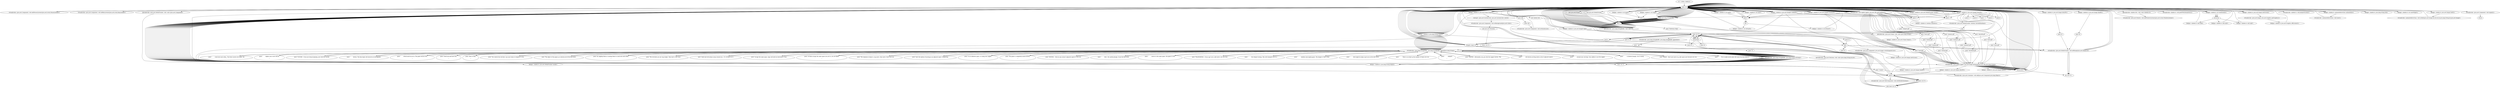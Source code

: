 digraph "" {
    "r0 := @this: daleks14"
    "load.r r0"
    "r0 := @this: daleks14"->"load.r r0";
    "load.r r0"->"load.r r0";
    "virtualinvoke <java.awt.Component: void addMouseListener(java.awt.event.MouseListener)>"
    "load.r r0"->"virtualinvoke <java.awt.Component: void addMouseListener(java.awt.event.MouseListener)>";
    "virtualinvoke <java.awt.Component: void addMouseListener(java.awt.event.MouseListener)>"->"load.r r0";
    "load.r r0"->"load.r r0";
    "virtualinvoke <java.awt.Component: void addKeyListener(java.awt.event.KeyListener)>"
    "load.r r0"->"virtualinvoke <java.awt.Component: void addKeyListener(java.awt.event.KeyListener)>";
    "virtualinvoke <java.awt.Component: void addKeyListener(java.awt.event.KeyListener)>"->"load.r r0";
    "new java.lang.StringBuffer"
    "load.r r0"->"new java.lang.StringBuffer";
    "dup1.r"
    "new java.lang.StringBuffer"->"dup1.r";
    "specialinvoke <java.lang.StringBuffer: void <init>()>"
    "dup1.r"->"specialinvoke <java.lang.StringBuffer: void <init>()>";
    "specialinvoke <java.lang.StringBuffer: void <init>()>"->"load.r r0";
    "fieldget <daleks14: java.lang.String helptxt>"
    "load.r r0"->"fieldget <daleks14: java.lang.String helptxt>";
    "virtualinvoke <java.lang.StringBuffer: java.lang.StringBuffer append(java.lang.String)>"
    "fieldget <daleks14: java.lang.String helptxt>"->"virtualinvoke <java.lang.StringBuffer: java.lang.StringBuffer append(java.lang.String)>";
    "push \"How to Play\n\n\""
    "virtualinvoke <java.lang.StringBuffer: java.lang.StringBuffer append(java.lang.String)>"->"push \"How to Play\n\n\"";
    "push \"How to Play\n\n\""->"virtualinvoke <java.lang.StringBuffer: java.lang.StringBuffer append(java.lang.String)>";
    "virtualinvoke <java.lang.StringBuffer: java.lang.String toString()>"
    "virtualinvoke <java.lang.StringBuffer: java.lang.StringBuffer append(java.lang.String)>"->"virtualinvoke <java.lang.StringBuffer: java.lang.String toString()>";
    "fieldput <daleks14: java.lang.String helptxt>"
    "virtualinvoke <java.lang.StringBuffer: java.lang.String toString()>"->"fieldput <daleks14: java.lang.String helptxt>";
    "fieldput <daleks14: java.lang.String helptxt>"->"load.r r0";
    "load.r r0"->"new java.lang.StringBuffer";
    "new java.lang.StringBuffer"->"dup1.r";
    "dup1.r"->"specialinvoke <java.lang.StringBuffer: void <init>()>";
    "specialinvoke <java.lang.StringBuffer: void <init>()>"->"load.r r0";
    "load.r r0"->"fieldget <daleks14: java.lang.String helptxt>";
    "fieldget <daleks14: java.lang.String helptxt>"->"virtualinvoke <java.lang.StringBuffer: java.lang.StringBuffer append(java.lang.String)>";
    "push \"You control the red bird. Use your brain & weapons to win.\n\""
    "virtualinvoke <java.lang.StringBuffer: java.lang.StringBuffer append(java.lang.String)>"->"push \"You control the red bird. Use your brain & weapons to win.\n\"";
    "push \"You control the red bird. Use your brain & weapons to win.\n\""->"virtualinvoke <java.lang.StringBuffer: java.lang.StringBuffer append(java.lang.String)>";
    "virtualinvoke <java.lang.StringBuffer: java.lang.StringBuffer append(java.lang.String)>"->"virtualinvoke <java.lang.StringBuffer: java.lang.String toString()>";
    "virtualinvoke <java.lang.StringBuffer: java.lang.String toString()>"->"fieldput <daleks14: java.lang.String helptxt>";
    "fieldput <daleks14: java.lang.String helptxt>"->"load.r r0";
    "load.r r0"->"new java.lang.StringBuffer";
    "new java.lang.StringBuffer"->"dup1.r";
    "dup1.r"->"specialinvoke <java.lang.StringBuffer: void <init>()>";
    "specialinvoke <java.lang.StringBuffer: void <init>()>"->"load.r r0";
    "load.r r0"->"fieldget <daleks14: java.lang.String helptxt>";
    "fieldget <daleks14: java.lang.String helptxt>"->"virtualinvoke <java.lang.StringBuffer: java.lang.StringBuffer append(java.lang.String)>";
    "push \"The object of the game is to destroy all of the blue birds\n\""
    "virtualinvoke <java.lang.StringBuffer: java.lang.StringBuffer append(java.lang.String)>"->"push \"The object of the game is to destroy all of the blue birds\n\"";
    "push \"The object of the game is to destroy all of the blue birds\n\""->"virtualinvoke <java.lang.StringBuffer: java.lang.StringBuffer append(java.lang.String)>";
    "virtualinvoke <java.lang.StringBuffer: java.lang.StringBuffer append(java.lang.String)>"->"virtualinvoke <java.lang.StringBuffer: java.lang.String toString()>";
    "virtualinvoke <java.lang.StringBuffer: java.lang.String toString()>"->"fieldput <daleks14: java.lang.String helptxt>";
    "fieldput <daleks14: java.lang.String helptxt>"->"load.r r0";
    "load.r r0"->"new java.lang.StringBuffer";
    "new java.lang.StringBuffer"->"dup1.r";
    "dup1.r"->"specialinvoke <java.lang.StringBuffer: void <init>()>";
    "specialinvoke <java.lang.StringBuffer: void <init>()>"->"load.r r0";
    "load.r r0"->"fieldget <daleks14: java.lang.String helptxt>";
    "fieldget <daleks14: java.lang.String helptxt>"->"virtualinvoke <java.lang.StringBuffer: java.lang.StringBuffer append(java.lang.String)>";
    "push \"by zapping them or causing them to crash into each other.\n\n\""
    "virtualinvoke <java.lang.StringBuffer: java.lang.StringBuffer append(java.lang.String)>"->"push \"by zapping them or causing them to crash into each other.\n\n\"";
    "push \"by zapping them or causing them to crash into each other.\n\n\""->"virtualinvoke <java.lang.StringBuffer: java.lang.StringBuffer append(java.lang.String)>";
    "virtualinvoke <java.lang.StringBuffer: java.lang.StringBuffer append(java.lang.String)>"->"virtualinvoke <java.lang.StringBuffer: java.lang.String toString()>";
    "virtualinvoke <java.lang.StringBuffer: java.lang.String toString()>"->"fieldput <daleks14: java.lang.String helptxt>";
    "fieldput <daleks14: java.lang.String helptxt>"->"load.r r0";
    "load.r r0"->"new java.lang.StringBuffer";
    "new java.lang.StringBuffer"->"dup1.r";
    "dup1.r"->"specialinvoke <java.lang.StringBuffer: void <init>()>";
    "specialinvoke <java.lang.StringBuffer: void <init>()>"->"load.r r0";
    "load.r r0"->"fieldget <daleks14: java.lang.String helptxt>";
    "fieldget <daleks14: java.lang.String helptxt>"->"virtualinvoke <java.lang.StringBuffer: java.lang.StringBuffer append(java.lang.String)>";
    "push \"The red birds are not very bright. They have a one track\n\""
    "virtualinvoke <java.lang.StringBuffer: java.lang.StringBuffer append(java.lang.String)>"->"push \"The red birds are not very bright. They have a one track\n\"";
    "push \"The red birds are not very bright. They have a one track\n\""->"virtualinvoke <java.lang.StringBuffer: java.lang.StringBuffer append(java.lang.String)>";
    "virtualinvoke <java.lang.StringBuffer: java.lang.StringBuffer append(java.lang.String)>"->"virtualinvoke <java.lang.StringBuffer: java.lang.String toString()>";
    "virtualinvoke <java.lang.StringBuffer: java.lang.String toString()>"->"fieldput <daleks14: java.lang.String helptxt>";
    "fieldput <daleks14: java.lang.String helptxt>"->"load.r r0";
    "load.r r0"->"new java.lang.StringBuffer";
    "new java.lang.StringBuffer"->"dup1.r";
    "dup1.r"->"specialinvoke <java.lang.StringBuffer: void <init>()>";
    "specialinvoke <java.lang.StringBuffer: void <init>()>"->"load.r r0";
    "load.r r0"->"fieldget <daleks14: java.lang.String helptxt>";
    "fieldget <daleks14: java.lang.String helptxt>"->"virtualinvoke <java.lang.StringBuffer: java.lang.StringBuffer append(java.lang.String)>";
    "push \"mind and will always move toward you.  If 2 of them try to\n\""
    "virtualinvoke <java.lang.StringBuffer: java.lang.StringBuffer append(java.lang.String)>"->"push \"mind and will always move toward you.  If 2 of them try to\n\"";
    "push \"mind and will always move toward you.  If 2 of them try to\n\""->"virtualinvoke <java.lang.StringBuffer: java.lang.StringBuffer append(java.lang.String)>";
    "virtualinvoke <java.lang.StringBuffer: java.lang.StringBuffer append(java.lang.String)>"->"virtualinvoke <java.lang.StringBuffer: java.lang.String toString()>";
    "virtualinvoke <java.lang.StringBuffer: java.lang.String toString()>"->"fieldput <daleks14: java.lang.String helptxt>";
    "fieldput <daleks14: java.lang.String helptxt>"->"load.r r0";
    "load.r r0"->"new java.lang.StringBuffer";
    "new java.lang.StringBuffer"->"dup1.r";
    "dup1.r"->"specialinvoke <java.lang.StringBuffer: void <init>()>";
    "specialinvoke <java.lang.StringBuffer: void <init>()>"->"load.r r0";
    "load.r r0"->"fieldget <daleks14: java.lang.String helptxt>";
    "fieldget <daleks14: java.lang.String helptxt>"->"virtualinvoke <java.lang.StringBuffer: java.lang.StringBuffer append(java.lang.String)>";
    "push \"occupy the same space, they will both be destroyed. If one\n\""
    "virtualinvoke <java.lang.StringBuffer: java.lang.StringBuffer append(java.lang.String)>"->"push \"occupy the same space, they will both be destroyed. If one\n\"";
    "push \"occupy the same space, they will both be destroyed. If one\n\""->"virtualinvoke <java.lang.StringBuffer: java.lang.StringBuffer append(java.lang.String)>";
    "virtualinvoke <java.lang.StringBuffer: java.lang.StringBuffer append(java.lang.String)>"->"virtualinvoke <java.lang.StringBuffer: java.lang.String toString()>";
    "virtualinvoke <java.lang.StringBuffer: java.lang.String toString()>"->"fieldput <daleks14: java.lang.String helptxt>";
    "fieldput <daleks14: java.lang.String helptxt>"->"load.r r0";
    "load.r r0"->"new java.lang.StringBuffer";
    "new java.lang.StringBuffer"->"dup1.r";
    "dup1.r"->"specialinvoke <java.lang.StringBuffer: void <init>()>";
    "specialinvoke <java.lang.StringBuffer: void <init>()>"->"load.r r0";
    "load.r r0"->"fieldget <daleks14: java.lang.String helptxt>";
    "fieldget <daleks14: java.lang.String helptxt>"->"virtualinvoke <java.lang.StringBuffer: java.lang.StringBuffer append(java.lang.String)>";
    "push \"of them occupy the same space you are in, you are killed.\n\n\""
    "virtualinvoke <java.lang.StringBuffer: java.lang.StringBuffer append(java.lang.String)>"->"push \"of them occupy the same space you are in, you are killed.\n\n\"";
    "push \"of them occupy the same space you are in, you are killed.\n\n\""->"virtualinvoke <java.lang.StringBuffer: java.lang.StringBuffer append(java.lang.String)>";
    "virtualinvoke <java.lang.StringBuffer: java.lang.StringBuffer append(java.lang.String)>"->"virtualinvoke <java.lang.StringBuffer: java.lang.String toString()>";
    "virtualinvoke <java.lang.StringBuffer: java.lang.String toString()>"->"fieldput <daleks14: java.lang.String helptxt>";
    "fieldput <daleks14: java.lang.String helptxt>"->"load.r r0";
    "load.r r0"->"new java.lang.StringBuffer";
    "new java.lang.StringBuffer"->"dup1.r";
    "dup1.r"->"specialinvoke <java.lang.StringBuffer: void <init>()>";
    "specialinvoke <java.lang.StringBuffer: void <init>()>"->"load.r r0";
    "load.r r0"->"fieldget <daleks14: java.lang.String helptxt>";
    "fieldget <daleks14: java.lang.String helptxt>"->"virtualinvoke <java.lang.StringBuffer: java.lang.StringBuffer append(java.lang.String)>";
    "push \"The sequence of play is, you move, they move. Each turn you\n\""
    "virtualinvoke <java.lang.StringBuffer: java.lang.StringBuffer append(java.lang.String)>"->"push \"The sequence of play is, you move, they move. Each turn you\n\"";
    "push \"The sequence of play is, you move, they move. Each turn you\n\""->"virtualinvoke <java.lang.StringBuffer: java.lang.StringBuffer append(java.lang.String)>";
    "virtualinvoke <java.lang.StringBuffer: java.lang.StringBuffer append(java.lang.String)>"->"virtualinvoke <java.lang.StringBuffer: java.lang.String toString()>";
    "virtualinvoke <java.lang.StringBuffer: java.lang.String toString()>"->"fieldput <daleks14: java.lang.String helptxt>";
    "fieldput <daleks14: java.lang.String helptxt>"->"load.r r0";
    "load.r r0"->"new java.lang.StringBuffer";
    "new java.lang.StringBuffer"->"dup1.r";
    "dup1.r"->"specialinvoke <java.lang.StringBuffer: void <init>()>";
    "specialinvoke <java.lang.StringBuffer: void <init>()>"->"load.r r0";
    "load.r r0"->"fieldget <daleks14: java.lang.String helptxt>";
    "fieldget <daleks14: java.lang.String helptxt>"->"virtualinvoke <java.lang.StringBuffer: java.lang.StringBuffer append(java.lang.String)>";
    "push \"have the option of moving to an adjacent space, teleporting\n\""
    "virtualinvoke <java.lang.StringBuffer: java.lang.StringBuffer append(java.lang.String)>"->"push \"have the option of moving to an adjacent space, teleporting\n\"";
    "push \"have the option of moving to an adjacent space, teleporting\n\""->"virtualinvoke <java.lang.StringBuffer: java.lang.StringBuffer append(java.lang.String)>";
    "virtualinvoke <java.lang.StringBuffer: java.lang.StringBuffer append(java.lang.String)>"->"virtualinvoke <java.lang.StringBuffer: java.lang.String toString()>";
    "virtualinvoke <java.lang.StringBuffer: java.lang.String toString()>"->"fieldput <daleks14: java.lang.String helptxt>";
    "fieldput <daleks14: java.lang.String helptxt>"->"load.r r0";
    "load.r r0"->"new java.lang.StringBuffer";
    "new java.lang.StringBuffer"->"dup1.r";
    "dup1.r"->"specialinvoke <java.lang.StringBuffer: void <init>()>";
    "specialinvoke <java.lang.StringBuffer: void <init>()>"->"load.r r0";
    "load.r r0"->"fieldget <daleks14: java.lang.String helptxt>";
    "fieldget <daleks14: java.lang.String helptxt>"->"virtualinvoke <java.lang.StringBuffer: java.lang.StringBuffer append(java.lang.String)>";
    "push \"to an unknown space, or using your zapper.\n\n\""
    "virtualinvoke <java.lang.StringBuffer: java.lang.StringBuffer append(java.lang.String)>"->"push \"to an unknown space, or using your zapper.\n\n\"";
    "push \"to an unknown space, or using your zapper.\n\n\""->"virtualinvoke <java.lang.StringBuffer: java.lang.StringBuffer append(java.lang.String)>";
    "virtualinvoke <java.lang.StringBuffer: java.lang.StringBuffer append(java.lang.String)>"->"virtualinvoke <java.lang.StringBuffer: java.lang.String toString()>";
    "virtualinvoke <java.lang.StringBuffer: java.lang.String toString()>"->"fieldput <daleks14: java.lang.String helptxt>";
    "fieldput <daleks14: java.lang.String helptxt>"->"load.r r0";
    "load.r r0"->"new java.lang.StringBuffer";
    "new java.lang.StringBuffer"->"dup1.r";
    "dup1.r"->"specialinvoke <java.lang.StringBuffer: void <init>()>";
    "specialinvoke <java.lang.StringBuffer: void <init>()>"->"load.r r0";
    "load.r r0"->"fieldget <daleks14: java.lang.String helptxt>";
    "fieldget <daleks14: java.lang.String helptxt>"->"virtualinvoke <java.lang.StringBuffer: java.lang.StringBuffer append(java.lang.String)>";
    "push \"The game is completely mouse driven.\n\n\""
    "virtualinvoke <java.lang.StringBuffer: java.lang.StringBuffer append(java.lang.String)>"->"push \"The game is completely mouse driven.\n\n\"";
    "push \"The game is completely mouse driven.\n\n\""->"virtualinvoke <java.lang.StringBuffer: java.lang.StringBuffer append(java.lang.String)>";
    "virtualinvoke <java.lang.StringBuffer: java.lang.StringBuffer append(java.lang.String)>"->"virtualinvoke <java.lang.StringBuffer: java.lang.String toString()>";
    "virtualinvoke <java.lang.StringBuffer: java.lang.String toString()>"->"fieldput <daleks14: java.lang.String helptxt>";
    "fieldput <daleks14: java.lang.String helptxt>"->"load.r r0";
    "load.r r0"->"new java.lang.StringBuffer";
    "new java.lang.StringBuffer"->"dup1.r";
    "dup1.r"->"specialinvoke <java.lang.StringBuffer: void <init>()>";
    "specialinvoke <java.lang.StringBuffer: void <init>()>"->"load.r r0";
    "load.r r0"->"fieldget <daleks14: java.lang.String helptxt>";
    "fieldget <daleks14: java.lang.String helptxt>"->"virtualinvoke <java.lang.StringBuffer: java.lang.StringBuffer append(java.lang.String)>";
    "push \"MOVING - Click on any of the 8 adjacent spaces to the red\n\""
    "virtualinvoke <java.lang.StringBuffer: java.lang.StringBuffer append(java.lang.String)>"->"push \"MOVING - Click on any of the 8 adjacent spaces to the red\n\"";
    "push \"MOVING - Click on any of the 8 adjacent spaces to the red\n\""->"virtualinvoke <java.lang.StringBuffer: java.lang.StringBuffer append(java.lang.String)>";
    "virtualinvoke <java.lang.StringBuffer: java.lang.StringBuffer append(java.lang.String)>"->"virtualinvoke <java.lang.StringBuffer: java.lang.String toString()>";
    "virtualinvoke <java.lang.StringBuffer: java.lang.String toString()>"->"fieldput <daleks14: java.lang.String helptxt>";
    "fieldput <daleks14: java.lang.String helptxt>"->"load.r r0";
    "load.r r0"->"new java.lang.StringBuffer";
    "new java.lang.StringBuffer"->"dup1.r";
    "dup1.r"->"specialinvoke <java.lang.StringBuffer: void <init>()>";
    "specialinvoke <java.lang.StringBuffer: void <init>()>"->"load.r r0";
    "load.r r0"->"fieldget <daleks14: java.lang.String helptxt>";
    "fieldget <daleks14: java.lang.String helptxt>"->"virtualinvoke <java.lang.StringBuffer: java.lang.StringBuffer append(java.lang.String)>";
    "push \"         bird.  Be careful though, if one the blue birds\n\""
    "virtualinvoke <java.lang.StringBuffer: java.lang.StringBuffer append(java.lang.String)>"->"push \"         bird.  Be careful though, if one the blue birds\n\"";
    "push \"         bird.  Be careful though, if one the blue birds\n\""->"virtualinvoke <java.lang.StringBuffer: java.lang.StringBuffer append(java.lang.String)>";
    "virtualinvoke <java.lang.StringBuffer: java.lang.StringBuffer append(java.lang.String)>"->"virtualinvoke <java.lang.StringBuffer: java.lang.String toString()>";
    "virtualinvoke <java.lang.StringBuffer: java.lang.String toString()>"->"fieldput <daleks14: java.lang.String helptxt>";
    "fieldput <daleks14: java.lang.String helptxt>"->"load.r r0";
    "load.r r0"->"new java.lang.StringBuffer";
    "new java.lang.StringBuffer"->"dup1.r";
    "dup1.r"->"specialinvoke <java.lang.StringBuffer: void <init>()>";
    "specialinvoke <java.lang.StringBuffer: void <init>()>"->"load.r r0";
    "load.r r0"->"fieldget <daleks14: java.lang.String helptxt>";
    "fieldget <daleks14: java.lang.String helptxt>"->"virtualinvoke <java.lang.StringBuffer: java.lang.StringBuffer append(java.lang.String)>";
    "push \"         moves to the same space, the game is over.\n\n\""
    "virtualinvoke <java.lang.StringBuffer: java.lang.StringBuffer append(java.lang.String)>"->"push \"         moves to the same space, the game is over.\n\n\"";
    "push \"         moves to the same space, the game is over.\n\n\""->"virtualinvoke <java.lang.StringBuffer: java.lang.StringBuffer append(java.lang.String)>";
    "virtualinvoke <java.lang.StringBuffer: java.lang.StringBuffer append(java.lang.String)>"->"virtualinvoke <java.lang.StringBuffer: java.lang.String toString()>";
    "virtualinvoke <java.lang.StringBuffer: java.lang.String toString()>"->"fieldput <daleks14: java.lang.String helptxt>";
    "fieldput <daleks14: java.lang.String helptxt>"->"load.r r0";
    "load.r r0"->"new java.lang.StringBuffer";
    "new java.lang.StringBuffer"->"dup1.r";
    "dup1.r"->"specialinvoke <java.lang.StringBuffer: void <init>()>";
    "specialinvoke <java.lang.StringBuffer: void <init>()>"->"load.r r0";
    "load.r r0"->"fieldget <daleks14: java.lang.String helptxt>";
    "fieldget <daleks14: java.lang.String helptxt>"->"virtualinvoke <java.lang.StringBuffer: java.lang.StringBuffer append(java.lang.String)>";
    "push \"TELEPORTING - If you can\'t see a safe move, you can click\n\""
    "virtualinvoke <java.lang.StringBuffer: java.lang.StringBuffer append(java.lang.String)>"->"push \"TELEPORTING - If you can\'t see a safe move, you can click\n\"";
    "push \"TELEPORTING - If you can\'t see a safe move, you can click\n\""->"virtualinvoke <java.lang.StringBuffer: java.lang.StringBuffer append(java.lang.String)>";
    "virtualinvoke <java.lang.StringBuffer: java.lang.StringBuffer append(java.lang.String)>"->"virtualinvoke <java.lang.StringBuffer: java.lang.String toString()>";
    "virtualinvoke <java.lang.StringBuffer: java.lang.String toString()>"->"fieldput <daleks14: java.lang.String helptxt>";
    "fieldput <daleks14: java.lang.String helptxt>"->"load.r r0";
    "load.r r0"->"new java.lang.StringBuffer";
    "new java.lang.StringBuffer"->"dup1.r";
    "dup1.r"->"specialinvoke <java.lang.StringBuffer: void <init>()>";
    "specialinvoke <java.lang.StringBuffer: void <init>()>"->"load.r r0";
    "load.r r0"->"fieldget <daleks14: java.lang.String helptxt>";
    "fieldget <daleks14: java.lang.String helptxt>"->"virtualinvoke <java.lang.StringBuffer: java.lang.StringBuffer append(java.lang.String)>";
    "push \"         the teleport button. This will transport you to a\n\""
    "virtualinvoke <java.lang.StringBuffer: java.lang.StringBuffer append(java.lang.String)>"->"push \"         the teleport button. This will transport you to a\n\"";
    "push \"         the teleport button. This will transport you to a\n\""->"virtualinvoke <java.lang.StringBuffer: java.lang.StringBuffer append(java.lang.String)>";
    "virtualinvoke <java.lang.StringBuffer: java.lang.StringBuffer append(java.lang.String)>"->"virtualinvoke <java.lang.StringBuffer: java.lang.String toString()>";
    "virtualinvoke <java.lang.StringBuffer: java.lang.String toString()>"->"fieldput <daleks14: java.lang.String helptxt>";
    "fieldput <daleks14: java.lang.String helptxt>"->"load.r r0";
    "load.r r0"->"new java.lang.StringBuffer";
    "new java.lang.StringBuffer"->"dup1.r";
    "dup1.r"->"specialinvoke <java.lang.StringBuffer: void <init>()>";
    "specialinvoke <java.lang.StringBuffer: void <init>()>"->"load.r r0";
    "load.r r0"->"fieldget <daleks14: java.lang.String helptxt>";
    "fieldget <daleks14: java.lang.String helptxt>"->"virtualinvoke <java.lang.StringBuffer: java.lang.StringBuffer append(java.lang.String)>";
    "push \"         random unoccupied space. The danger is that a blue\n\""
    "virtualinvoke <java.lang.StringBuffer: java.lang.StringBuffer append(java.lang.String)>"->"push \"         random unoccupied space. The danger is that a blue\n\"";
    "push \"         random unoccupied space. The danger is that a blue\n\""->"virtualinvoke <java.lang.StringBuffer: java.lang.StringBuffer append(java.lang.String)>";
    "virtualinvoke <java.lang.StringBuffer: java.lang.StringBuffer append(java.lang.String)>"->"virtualinvoke <java.lang.StringBuffer: java.lang.String toString()>";
    "virtualinvoke <java.lang.StringBuffer: java.lang.String toString()>"->"fieldput <daleks14: java.lang.String helptxt>";
    "fieldput <daleks14: java.lang.String helptxt>"->"load.r r0";
    "load.r r0"->"new java.lang.StringBuffer";
    "new java.lang.StringBuffer"->"dup1.r";
    "dup1.r"->"specialinvoke <java.lang.StringBuffer: void <init>()>";
    "specialinvoke <java.lang.StringBuffer: void <init>()>"->"load.r r0";
    "load.r r0"->"fieldget <daleks14: java.lang.String helptxt>";
    "fieldget <daleks14: java.lang.String helptxt>"->"virtualinvoke <java.lang.StringBuffer: java.lang.StringBuffer append(java.lang.String)>";
    "push \"         bird might be able to get you on the next move.\n\""
    "virtualinvoke <java.lang.StringBuffer: java.lang.StringBuffer append(java.lang.String)>"->"push \"         bird might be able to get you on the next move.\n\"";
    "push \"         bird might be able to get you on the next move.\n\""->"virtualinvoke <java.lang.StringBuffer: java.lang.StringBuffer append(java.lang.String)>";
    "virtualinvoke <java.lang.StringBuffer: java.lang.StringBuffer append(java.lang.String)>"->"virtualinvoke <java.lang.StringBuffer: java.lang.String toString()>";
    "virtualinvoke <java.lang.StringBuffer: java.lang.String toString()>"->"fieldput <daleks14: java.lang.String helptxt>";
    "fieldput <daleks14: java.lang.String helptxt>"->"load.r r0";
    "load.r r0"->"new java.lang.StringBuffer";
    "new java.lang.StringBuffer"->"dup1.r";
    "dup1.r"->"specialinvoke <java.lang.StringBuffer: void <init>()>";
    "specialinvoke <java.lang.StringBuffer: void <init>()>"->"load.r r0";
    "load.r r0"->"fieldget <daleks14: java.lang.String helptxt>";
    "fieldget <daleks14: java.lang.String helptxt>"->"virtualinvoke <java.lang.StringBuffer: java.lang.StringBuffer append(java.lang.String)>";
    "push \"         There is no limit to the number of times you can\n\""
    "virtualinvoke <java.lang.StringBuffer: java.lang.StringBuffer append(java.lang.String)>"->"push \"         There is no limit to the number of times you can\n\"";
    "push \"         There is no limit to the number of times you can\n\""->"virtualinvoke <java.lang.StringBuffer: java.lang.StringBuffer append(java.lang.String)>";
    "virtualinvoke <java.lang.StringBuffer: java.lang.StringBuffer append(java.lang.String)>"->"virtualinvoke <java.lang.StringBuffer: java.lang.String toString()>";
    "virtualinvoke <java.lang.StringBuffer: java.lang.String toString()>"->"fieldput <daleks14: java.lang.String helptxt>";
    "fieldput <daleks14: java.lang.String helptxt>"->"load.r r0";
    "load.r r0"->"new java.lang.StringBuffer";
    "new java.lang.StringBuffer"->"dup1.r";
    "dup1.r"->"specialinvoke <java.lang.StringBuffer: void <init>()>";
    "specialinvoke <java.lang.StringBuffer: void <init>()>"->"load.r r0";
    "load.r r0"->"fieldget <daleks14: java.lang.String helptxt>";
    "fieldget <daleks14: java.lang.String helptxt>"->"virtualinvoke <java.lang.StringBuffer: java.lang.StringBuffer append(java.lang.String)>";
    "push \"         teleport.\n\n\""
    "virtualinvoke <java.lang.StringBuffer: java.lang.StringBuffer append(java.lang.String)>"->"push \"         teleport.\n\n\"";
    "push \"         teleport.\n\n\""->"virtualinvoke <java.lang.StringBuffer: java.lang.StringBuffer append(java.lang.String)>";
    "virtualinvoke <java.lang.StringBuffer: java.lang.StringBuffer append(java.lang.String)>"->"virtualinvoke <java.lang.StringBuffer: java.lang.String toString()>";
    "virtualinvoke <java.lang.StringBuffer: java.lang.String toString()>"->"fieldput <daleks14: java.lang.String helptxt>";
    "fieldput <daleks14: java.lang.String helptxt>"->"load.r r0";
    "load.r r0"->"new java.lang.StringBuffer";
    "new java.lang.StringBuffer"->"dup1.r";
    "dup1.r"->"specialinvoke <java.lang.StringBuffer: void <init>()>";
    "specialinvoke <java.lang.StringBuffer: void <init>()>"->"load.r r0";
    "load.r r0"->"fieldget <daleks14: java.lang.String helptxt>";
    "fieldget <daleks14: java.lang.String helptxt>"->"virtualinvoke <java.lang.StringBuffer: java.lang.StringBuffer append(java.lang.String)>";
    "push \"ZAPPER - Alternately, you can click the zapper button. This\n\""
    "virtualinvoke <java.lang.StringBuffer: java.lang.StringBuffer append(java.lang.String)>"->"push \"ZAPPER - Alternately, you can click the zapper button. This\n\"";
    "push \"ZAPPER - Alternately, you can click the zapper button. This\n\""->"virtualinvoke <java.lang.StringBuffer: java.lang.StringBuffer append(java.lang.String)>";
    "virtualinvoke <java.lang.StringBuffer: java.lang.StringBuffer append(java.lang.String)>"->"virtualinvoke <java.lang.StringBuffer: java.lang.String toString()>";
    "virtualinvoke <java.lang.StringBuffer: java.lang.String toString()>"->"fieldput <daleks14: java.lang.String helptxt>";
    "fieldput <daleks14: java.lang.String helptxt>"->"load.r r0";
    "load.r r0"->"new java.lang.StringBuffer";
    "new java.lang.StringBuffer"->"dup1.r";
    "dup1.r"->"specialinvoke <java.lang.StringBuffer: void <init>()>";
    "specialinvoke <java.lang.StringBuffer: void <init>()>"->"load.r r0";
    "load.r r0"->"fieldget <daleks14: java.lang.String helptxt>";
    "fieldget <daleks14: java.lang.String helptxt>"->"virtualinvoke <java.lang.StringBuffer: java.lang.StringBuffer append(java.lang.String)>";
    "push \"         will destroy all blue birds in the 8 adjacent spaces\n\""
    "virtualinvoke <java.lang.StringBuffer: java.lang.StringBuffer append(java.lang.String)>"->"push \"         will destroy all blue birds in the 8 adjacent spaces\n\"";
    "push \"         will destroy all blue birds in the 8 adjacent spaces\n\""->"virtualinvoke <java.lang.StringBuffer: java.lang.StringBuffer append(java.lang.String)>";
    "virtualinvoke <java.lang.StringBuffer: java.lang.StringBuffer append(java.lang.String)>"->"virtualinvoke <java.lang.StringBuffer: java.lang.String toString()>";
    "virtualinvoke <java.lang.StringBuffer: java.lang.String toString()>"->"fieldput <daleks14: java.lang.String helptxt>";
    "fieldput <daleks14: java.lang.String helptxt>"->"load.r r0";
    "load.r r0"->"new java.lang.StringBuffer";
    "new java.lang.StringBuffer"->"dup1.r";
    "dup1.r"->"specialinvoke <java.lang.StringBuffer: void <init>()>";
    "specialinvoke <java.lang.StringBuffer: void <init>()>"->"load.r r0";
    "load.r r0"->"fieldget <daleks14: java.lang.String helptxt>";
    "fieldget <daleks14: java.lang.String helptxt>"->"virtualinvoke <java.lang.StringBuffer: java.lang.StringBuffer append(java.lang.String)>";
    "push \"         around your red bird. Your ability to use the zapper\n\""
    "virtualinvoke <java.lang.StringBuffer: java.lang.StringBuffer append(java.lang.String)>"->"push \"         around your red bird. Your ability to use the zapper\n\"";
    "push \"         around your red bird. Your ability to use the zapper\n\""->"virtualinvoke <java.lang.StringBuffer: java.lang.StringBuffer append(java.lang.String)>";
    "virtualinvoke <java.lang.StringBuffer: java.lang.StringBuffer append(java.lang.String)>"->"virtualinvoke <java.lang.StringBuffer: java.lang.String toString()>";
    "virtualinvoke <java.lang.StringBuffer: java.lang.String toString()>"->"fieldput <daleks14: java.lang.String helptxt>";
    "fieldput <daleks14: java.lang.String helptxt>"->"load.r r0";
    "load.r r0"->"new java.lang.StringBuffer";
    "new java.lang.StringBuffer"->"dup1.r";
    "dup1.r"->"specialinvoke <java.lang.StringBuffer: void <init>()>";
    "specialinvoke <java.lang.StringBuffer: void <init>()>"->"load.r r0";
    "load.r r0"->"fieldget <daleks14: java.lang.String helptxt>";
    "fieldget <daleks14: java.lang.String helptxt>"->"virtualinvoke <java.lang.StringBuffer: java.lang.StringBuffer append(java.lang.String)>";
    "push \"         is limited though. Use it wisely.\n\n\""
    "virtualinvoke <java.lang.StringBuffer: java.lang.StringBuffer append(java.lang.String)>"->"push \"         is limited though. Use it wisely.\n\n\"";
    "push \"         is limited though. Use it wisely.\n\n\""->"virtualinvoke <java.lang.StringBuffer: java.lang.StringBuffer append(java.lang.String)>";
    "virtualinvoke <java.lang.StringBuffer: java.lang.StringBuffer append(java.lang.String)>"->"virtualinvoke <java.lang.StringBuffer: java.lang.String toString()>";
    "virtualinvoke <java.lang.StringBuffer: java.lang.String toString()>"->"fieldput <daleks14: java.lang.String helptxt>";
    "fieldput <daleks14: java.lang.String helptxt>"->"load.r r0";
    "load.r r0"->"new java.lang.StringBuffer";
    "new java.lang.StringBuffer"->"dup1.r";
    "dup1.r"->"specialinvoke <java.lang.StringBuffer: void <init>()>";
    "specialinvoke <java.lang.StringBuffer: void <init>()>"->"load.r r0";
    "load.r r0"->"fieldget <daleks14: java.lang.String helptxt>";
    "fieldget <daleks14: java.lang.String helptxt>"->"virtualinvoke <java.lang.StringBuffer: java.lang.StringBuffer append(java.lang.String)>";
    "push \"BRAIN - Don\'t just move to a safe space just because you can.\n\""
    "virtualinvoke <java.lang.StringBuffer: java.lang.StringBuffer append(java.lang.String)>"->"push \"BRAIN - Don\'t just move to a safe space just because you can.\n\"";
    "push \"BRAIN - Don\'t just move to a safe space just because you can.\n\""->"virtualinvoke <java.lang.StringBuffer: java.lang.StringBuffer append(java.lang.String)>";
    "virtualinvoke <java.lang.StringBuffer: java.lang.StringBuffer append(java.lang.String)>"->"virtualinvoke <java.lang.StringBuffer: java.lang.String toString()>";
    "virtualinvoke <java.lang.StringBuffer: java.lang.String toString()>"->"fieldput <daleks14: java.lang.String helptxt>";
    "fieldput <daleks14: java.lang.String helptxt>"->"load.r r0";
    "load.r r0"->"new java.lang.StringBuffer";
    "new java.lang.StringBuffer"->"dup1.r";
    "dup1.r"->"specialinvoke <java.lang.StringBuffer: void <init>()>";
    "specialinvoke <java.lang.StringBuffer: void <init>()>"->"load.r r0";
    "load.r r0"->"fieldget <daleks14: java.lang.String helptxt>";
    "fieldget <daleks14: java.lang.String helptxt>"->"virtualinvoke <java.lang.StringBuffer: java.lang.StringBuffer append(java.lang.String)>";
    "push \"        Try to make moves that will cause the blue birds to\n\""
    "virtualinvoke <java.lang.StringBuffer: java.lang.StringBuffer append(java.lang.String)>"->"push \"        Try to make moves that will cause the blue birds to\n\"";
    "push \"        Try to make moves that will cause the blue birds to\n\""->"virtualinvoke <java.lang.StringBuffer: java.lang.StringBuffer append(java.lang.String)>";
    "virtualinvoke <java.lang.StringBuffer: java.lang.StringBuffer append(java.lang.String)>"->"virtualinvoke <java.lang.StringBuffer: java.lang.String toString()>";
    "virtualinvoke <java.lang.StringBuffer: java.lang.String toString()>"->"fieldput <daleks14: java.lang.String helptxt>";
    "fieldput <daleks14: java.lang.String helptxt>"->"load.r r0";
    "load.r r0"->"new java.lang.StringBuffer";
    "new java.lang.StringBuffer"->"dup1.r";
    "dup1.r"->"specialinvoke <java.lang.StringBuffer: void <init>()>";
    "specialinvoke <java.lang.StringBuffer: void <init>()>"->"load.r r0";
    "load.r r0"->"fieldget <daleks14: java.lang.String helptxt>";
    "fieldget <daleks14: java.lang.String helptxt>"->"virtualinvoke <java.lang.StringBuffer: java.lang.StringBuffer append(java.lang.String)>";
    "push \"        crash into each other.  The fewer moves you make, the\n\""
    "virtualinvoke <java.lang.StringBuffer: java.lang.StringBuffer append(java.lang.String)>"->"push \"        crash into each other.  The fewer moves you make, the\n\"";
    "push \"        crash into each other.  The fewer moves you make, the\n\""->"virtualinvoke <java.lang.StringBuffer: java.lang.StringBuffer append(java.lang.String)>";
    "virtualinvoke <java.lang.StringBuffer: java.lang.StringBuffer append(java.lang.String)>"->"virtualinvoke <java.lang.StringBuffer: java.lang.String toString()>";
    "virtualinvoke <java.lang.StringBuffer: java.lang.String toString()>"->"fieldput <daleks14: java.lang.String helptxt>";
    "fieldput <daleks14: java.lang.String helptxt>"->"load.r r0";
    "load.r r0"->"new java.lang.StringBuffer";
    "new java.lang.StringBuffer"->"dup1.r";
    "dup1.r"->"specialinvoke <java.lang.StringBuffer: void <init>()>";
    "specialinvoke <java.lang.StringBuffer: void <init>()>"->"load.r r0";
    "load.r r0"->"fieldget <daleks14: java.lang.String helptxt>";
    "fieldget <daleks14: java.lang.String helptxt>"->"virtualinvoke <java.lang.StringBuffer: java.lang.StringBuffer append(java.lang.String)>";
    "push \"        higher your score will be.\n\n\""
    "virtualinvoke <java.lang.StringBuffer: java.lang.StringBuffer append(java.lang.String)>"->"push \"        higher your score will be.\n\n\"";
    "push \"        higher your score will be.\n\n\""->"virtualinvoke <java.lang.StringBuffer: java.lang.StringBuffer append(java.lang.String)>";
    "virtualinvoke <java.lang.StringBuffer: java.lang.StringBuffer append(java.lang.String)>"->"virtualinvoke <java.lang.StringBuffer: java.lang.String toString()>";
    "virtualinvoke <java.lang.StringBuffer: java.lang.String toString()>"->"fieldput <daleks14: java.lang.String helptxt>";
    "fieldput <daleks14: java.lang.String helptxt>"->"load.r r0";
    "load.r r0"->"new java.lang.StringBuffer";
    "new java.lang.StringBuffer"->"dup1.r";
    "dup1.r"->"specialinvoke <java.lang.StringBuffer: void <init>()>";
    "specialinvoke <java.lang.StringBuffer: void <init>()>"->"load.r r0";
    "load.r r0"->"fieldget <daleks14: java.lang.String helptxt>";
    "fieldget <daleks14: java.lang.String helptxt>"->"virtualinvoke <java.lang.StringBuffer: java.lang.StringBuffer append(java.lang.String)>";
    "push \"SUICIDE - If you are tired of playing, just click the suicide\n\""
    "virtualinvoke <java.lang.StringBuffer: java.lang.StringBuffer append(java.lang.String)>"->"push \"SUICIDE - If you are tired of playing, just click the suicide\n\"";
    "push \"SUICIDE - If you are tired of playing, just click the suicide\n\""->"virtualinvoke <java.lang.StringBuffer: java.lang.StringBuffer append(java.lang.String)>";
    "virtualinvoke <java.lang.StringBuffer: java.lang.StringBuffer append(java.lang.String)>"->"virtualinvoke <java.lang.StringBuffer: java.lang.String toString()>";
    "virtualinvoke <java.lang.StringBuffer: java.lang.String toString()>"->"fieldput <daleks14: java.lang.String helptxt>";
    "fieldput <daleks14: java.lang.String helptxt>"->"load.r r0";
    "load.r r0"->"new java.lang.StringBuffer";
    "new java.lang.StringBuffer"->"dup1.r";
    "dup1.r"->"specialinvoke <java.lang.StringBuffer: void <init>()>";
    "specialinvoke <java.lang.StringBuffer: void <init>()>"->"load.r r0";
    "load.r r0"->"fieldget <daleks14: java.lang.String helptxt>";
    "fieldget <daleks14: java.lang.String helptxt>"->"virtualinvoke <java.lang.StringBuffer: java.lang.StringBuffer append(java.lang.String)>";
    "push \"        button. The blue birds will execute an unstoppable\n\""
    "virtualinvoke <java.lang.StringBuffer: java.lang.StringBuffer append(java.lang.String)>"->"push \"        button. The blue birds will execute an unstoppable\n\"";
    "push \"        button. The blue birds will execute an unstoppable\n\""->"virtualinvoke <java.lang.StringBuffer: java.lang.StringBuffer append(java.lang.String)>";
    "virtualinvoke <java.lang.StringBuffer: java.lang.StringBuffer append(java.lang.String)>"->"virtualinvoke <java.lang.StringBuffer: java.lang.String toString()>";
    "virtualinvoke <java.lang.StringBuffer: java.lang.String toString()>"->"fieldput <daleks14: java.lang.String helptxt>";
    "fieldput <daleks14: java.lang.String helptxt>"->"load.r r0";
    "load.r r0"->"new java.lang.StringBuffer";
    "new java.lang.StringBuffer"->"dup1.r";
    "dup1.r"->"specialinvoke <java.lang.StringBuffer: void <init>()>";
    "specialinvoke <java.lang.StringBuffer: void <init>()>"->"load.r r0";
    "load.r r0"->"fieldget <daleks14: java.lang.String helptxt>";
    "fieldget <daleks14: java.lang.String helptxt>"->"virtualinvoke <java.lang.StringBuffer: java.lang.StringBuffer append(java.lang.String)>";
    "push \"        attack and do you in. The game will be over.\n\n\""
    "virtualinvoke <java.lang.StringBuffer: java.lang.StringBuffer append(java.lang.String)>"->"push \"        attack and do you in. The game will be over.\n\n\"";
    "push \"        attack and do you in. The game will be over.\n\n\""->"virtualinvoke <java.lang.StringBuffer: java.lang.StringBuffer append(java.lang.String)>";
    "virtualinvoke <java.lang.StringBuffer: java.lang.StringBuffer append(java.lang.String)>"->"virtualinvoke <java.lang.StringBuffer: java.lang.String toString()>";
    "virtualinvoke <java.lang.StringBuffer: java.lang.String toString()>"->"fieldput <daleks14: java.lang.String helptxt>";
    "fieldput <daleks14: java.lang.String helptxt>"->"load.r r0";
    "load.r r0"->"new java.lang.StringBuffer";
    "new java.lang.StringBuffer"->"dup1.r";
    "dup1.r"->"specialinvoke <java.lang.StringBuffer: void <init>()>";
    "specialinvoke <java.lang.StringBuffer: void <init>()>"->"load.r r0";
    "load.r r0"->"fieldget <daleks14: java.lang.String helptxt>";
    "fieldget <daleks14: java.lang.String helptxt>"->"virtualinvoke <java.lang.StringBuffer: java.lang.StringBuffer append(java.lang.String)>";
    "push \"Good luck and have fun.\n\n\""
    "virtualinvoke <java.lang.StringBuffer: java.lang.StringBuffer append(java.lang.String)>"->"push \"Good luck and have fun.\n\n\"";
    "push \"Good luck and have fun.\n\n\""->"virtualinvoke <java.lang.StringBuffer: java.lang.StringBuffer append(java.lang.String)>";
    "virtualinvoke <java.lang.StringBuffer: java.lang.StringBuffer append(java.lang.String)>"->"virtualinvoke <java.lang.StringBuffer: java.lang.String toString()>";
    "virtualinvoke <java.lang.StringBuffer: java.lang.String toString()>"->"fieldput <daleks14: java.lang.String helptxt>";
    "fieldput <daleks14: java.lang.String helptxt>"->"load.r r0";
    "new java.awt.Frame"
    "load.r r0"->"new java.awt.Frame";
    "new java.awt.Frame"->"dup1.r";
    "push \"Birdbrain Help\""
    "dup1.r"->"push \"Birdbrain Help\"";
    "specialinvoke <java.awt.Frame: void <init>(java.lang.String)>"
    "push \"Birdbrain Help\""->"specialinvoke <java.awt.Frame: void <init>(java.lang.String)>";
    "fieldput <daleks14: java.awt.Frame frame2>"
    "specialinvoke <java.awt.Frame: void <init>(java.lang.String)>"->"fieldput <daleks14: java.awt.Frame frame2>";
    "fieldput <daleks14: java.awt.Frame frame2>"->"load.r r0";
    "fieldget <daleks14: java.awt.Frame frame2>"
    "load.r r0"->"fieldget <daleks14: java.awt.Frame frame2>";
    "staticget <java.awt.SystemColor: java.awt.SystemColor control>"
    "fieldget <daleks14: java.awt.Frame frame2>"->"staticget <java.awt.SystemColor: java.awt.SystemColor control>";
    "virtualinvoke <java.awt.Component: void setBackground(java.awt.Color)>"
    "staticget <java.awt.SystemColor: java.awt.SystemColor control>"->"virtualinvoke <java.awt.Component: void setBackground(java.awt.Color)>";
    "new java.awt.TextArea"
    "virtualinvoke <java.awt.Component: void setBackground(java.awt.Color)>"->"new java.awt.TextArea";
    "store.r $r170"
    "new java.awt.TextArea"->"store.r $r170";
    "load.r $r170"
    "store.r $r170"->"load.r $r170";
    "load.r $r170"->"load.r r0";
    "load.r r0"->"fieldget <daleks14: java.lang.String helptxt>";
    "push 20"
    "fieldget <daleks14: java.lang.String helptxt>"->"push 20";
    "push 70"
    "push 20"->"push 70";
    "specialinvoke <java.awt.TextArea: void <init>(java.lang.String,int,int)>"
    "push 70"->"specialinvoke <java.awt.TextArea: void <init>(java.lang.String,int,int)>";
    "specialinvoke <java.awt.TextArea: void <init>(java.lang.String,int,int)>"->"load.r $r170";
    "push 0"
    "load.r $r170"->"push 0";
    "virtualinvoke <java.awt.TextComponent: void setEditable(boolean)>"
    "push 0"->"virtualinvoke <java.awt.TextComponent: void setEditable(boolean)>";
    "virtualinvoke <java.awt.TextComponent: void setEditable(boolean)>"->"load.r r0";
    "load.r r0"->"fieldget <daleks14: java.awt.Frame frame2>";
    "fieldget <daleks14: java.awt.Frame frame2>"->"load.r $r170";
    "push \"Center\""
    "load.r $r170"->"push \"Center\"";
    "virtualinvoke <java.awt.Container: void add(java.awt.Component,java.lang.Object)>"
    "push \"Center\""->"virtualinvoke <java.awt.Container: void add(java.awt.Component,java.lang.Object)>";
    "virtualinvoke <java.awt.Container: void add(java.awt.Component,java.lang.Object)>"->"load.r r0";
    "load.r r0"->"fieldget <daleks14: java.awt.Frame frame2>";
    "new daleks14$1"
    "fieldget <daleks14: java.awt.Frame frame2>"->"new daleks14$1";
    "new daleks14$1"->"dup1.r";
    "dup1.r"->"load.r r0";
    "specialinvoke <daleks14$1: void <init>(daleks14)>"
    "load.r r0"->"specialinvoke <daleks14$1: void <init>(daleks14)>";
    "virtualinvoke <java.awt.Window: void addWindowListener(java.awt.event.WindowListener)>"
    "specialinvoke <daleks14$1: void <init>(daleks14)>"->"virtualinvoke <java.awt.Window: void addWindowListener(java.awt.event.WindowListener)>";
    "virtualinvoke <java.awt.Window: void addWindowListener(java.awt.event.WindowListener)>"->"load.r r0";
    "load.r r0"->"fieldget <daleks14: java.awt.Frame frame2>";
    "push 360"
    "fieldget <daleks14: java.awt.Frame frame2>"->"push 360";
    "push 200"
    "push 360"->"push 200";
    "virtualinvoke <java.awt.Component: void setSize(int,int)>"
    "push 200"->"virtualinvoke <java.awt.Component: void setSize(int,int)>";
    "virtualinvoke <java.awt.Component: void setSize(int,int)>"->"load.r r0";
    "virtualinvoke <daleks14: void getHTMLParameters()>"
    "load.r r0"->"virtualinvoke <daleks14: void getHTMLParameters()>";
    "virtualinvoke <daleks14: void getHTMLParameters()>"->"load.r r0";
    "load.r r0"->"load.r r0";
    "fieldget <daleks14: int maxEnemies>"
    "load.r r0"->"fieldget <daleks14: int maxEnemies>";
    "newarray"
    "fieldget <daleks14: int maxEnemies>"->"newarray";
    "fieldput <daleks14: int[] dalX>"
    "newarray"->"fieldput <daleks14: int[] dalX>";
    "fieldput <daleks14: int[] dalX>"->"load.r r0";
    "load.r r0"->"load.r r0";
    "load.r r0"->"fieldget <daleks14: int maxEnemies>";
    "fieldget <daleks14: int maxEnemies>"->"newarray";
    "fieldput <daleks14: int[] dalY>"
    "newarray"->"fieldput <daleks14: int[] dalY>";
    "fieldput <daleks14: int[] dalY>"->"load.r r0";
    "load.r r0"->"load.r r0";
    "load.r r0"->"fieldget <daleks14: int maxEnemies>";
    "fieldget <daleks14: int maxEnemies>"->"newarray";
    "fieldput <daleks14: int[] dalF>"
    "newarray"->"fieldput <daleks14: int[] dalF>";
    "fieldput <daleks14: int[] dalF>"->"load.r r0";
    "load.r r0"->"load.r r0";
    "fieldget <daleks14: int maxX>"
    "load.r r0"->"fieldget <daleks14: int maxX>";
    "push 2"
    "fieldget <daleks14: int maxX>"->"push 2";
    "div.i"
    "push 2"->"div.i";
    "fieldput <daleks14: int drStartX>"
    "div.i"->"fieldput <daleks14: int drStartX>";
    "fieldput <daleks14: int drStartX>"->"load.r r0";
    "load.r r0"->"load.r r0";
    "fieldget <daleks14: int maxY>"
    "load.r r0"->"fieldget <daleks14: int maxY>";
    "fieldget <daleks14: int maxY>"->"push 2";
    "push 2"->"div.i";
    "fieldput <daleks14: int drStartY>"
    "div.i"->"fieldput <daleks14: int drStartY>";
    "fieldput <daleks14: int drStartY>"->"load.r r0";
    "fieldget <daleks14: java.awt.Image[] HeroPic>"
    "load.r r0"->"fieldget <daleks14: java.awt.Image[] HeroPic>";
    "fieldget <daleks14: java.awt.Image[] HeroPic>"->"push 0";
    "push 0"->"load.r r0";
    "load.r r0"->"load.r r0";
    "virtualinvoke <java.applet.Applet: java.net.URL getCodeBase()>"
    "load.r r0"->"virtualinvoke <java.applet.Applet: java.net.URL getCodeBase()>";
    "push \"herol.gif\""
    "virtualinvoke <java.applet.Applet: java.net.URL getCodeBase()>"->"push \"herol.gif\"";
    "virtualinvoke <java.applet.Applet: java.awt.Image getImage(java.net.URL,java.lang.String)>"
    "push \"herol.gif\""->"virtualinvoke <java.applet.Applet: java.awt.Image getImage(java.net.URL,java.lang.String)>";
    "arraywrite.r"
    "virtualinvoke <java.applet.Applet: java.awt.Image getImage(java.net.URL,java.lang.String)>"->"arraywrite.r";
    "arraywrite.r"->"load.r r0";
    "load.r r0"->"fieldget <daleks14: java.awt.Image[] HeroPic>";
    "push 1"
    "fieldget <daleks14: java.awt.Image[] HeroPic>"->"push 1";
    "push 1"->"load.r r0";
    "load.r r0"->"load.r r0";
    "load.r r0"->"virtualinvoke <java.applet.Applet: java.net.URL getCodeBase()>";
    "push \"heror.gif\""
    "virtualinvoke <java.applet.Applet: java.net.URL getCodeBase()>"->"push \"heror.gif\"";
    "push \"heror.gif\""->"virtualinvoke <java.applet.Applet: java.awt.Image getImage(java.net.URL,java.lang.String)>";
    "virtualinvoke <java.applet.Applet: java.awt.Image getImage(java.net.URL,java.lang.String)>"->"arraywrite.r";
    "arraywrite.r"->"load.r r0";
    "load.r r0"->"fieldget <daleks14: java.awt.Image[] HeroPic>";
    "fieldget <daleks14: java.awt.Image[] HeroPic>"->"push 2";
    "push 2"->"load.r r0";
    "load.r r0"->"load.r r0";
    "load.r r0"->"virtualinvoke <java.applet.Applet: java.net.URL getCodeBase()>";
    "push \"herof.gif\""
    "virtualinvoke <java.applet.Applet: java.net.URL getCodeBase()>"->"push \"herof.gif\"";
    "push \"herof.gif\""->"virtualinvoke <java.applet.Applet: java.awt.Image getImage(java.net.URL,java.lang.String)>";
    "virtualinvoke <java.applet.Applet: java.awt.Image getImage(java.net.URL,java.lang.String)>"->"arraywrite.r";
    "arraywrite.r"->"load.r r0";
    "load.r r0"->"fieldget <daleks14: java.awt.Image[] HeroPic>";
    "push 3"
    "fieldget <daleks14: java.awt.Image[] HeroPic>"->"push 3";
    "push 3"->"load.r r0";
    "load.r r0"->"load.r r0";
    "load.r r0"->"virtualinvoke <java.applet.Applet: java.net.URL getCodeBase()>";
    "push \"herou.gif\""
    "virtualinvoke <java.applet.Applet: java.net.URL getCodeBase()>"->"push \"herou.gif\"";
    "push \"herou.gif\""->"virtualinvoke <java.applet.Applet: java.awt.Image getImage(java.net.URL,java.lang.String)>";
    "virtualinvoke <java.applet.Applet: java.awt.Image getImage(java.net.URL,java.lang.String)>"->"arraywrite.r";
    "arraywrite.r"->"load.r r0";
    "load.r r0"->"fieldget <daleks14: java.awt.Image[] HeroPic>";
    "push 4"
    "fieldget <daleks14: java.awt.Image[] HeroPic>"->"push 4";
    "push 4"->"load.r r0";
    "load.r r0"->"load.r r0";
    "load.r r0"->"virtualinvoke <java.applet.Applet: java.net.URL getCodeBase()>";
    "virtualinvoke <java.applet.Applet: java.net.URL getCodeBase()>"->"push \"herof.gif\"";
    "push \"herof.gif\""->"virtualinvoke <java.applet.Applet: java.awt.Image getImage(java.net.URL,java.lang.String)>";
    "virtualinvoke <java.applet.Applet: java.awt.Image getImage(java.net.URL,java.lang.String)>"->"arraywrite.r";
    "arraywrite.r"->"load.r r0";
    "load.r r0"->"fieldget <daleks14: java.awt.Image[] HeroPic>";
    "push 5"
    "fieldget <daleks14: java.awt.Image[] HeroPic>"->"push 5";
    "push 5"->"load.r r0";
    "load.r r0"->"load.r r0";
    "load.r r0"->"virtualinvoke <java.applet.Applet: java.net.URL getCodeBase()>";
    "virtualinvoke <java.applet.Applet: java.net.URL getCodeBase()>"->"push \"herof.gif\"";
    "push \"herof.gif\""->"virtualinvoke <java.applet.Applet: java.awt.Image getImage(java.net.URL,java.lang.String)>";
    "virtualinvoke <java.applet.Applet: java.awt.Image getImage(java.net.URL,java.lang.String)>"->"arraywrite.r";
    "arraywrite.r"->"load.r r0";
    "load.r r0"->"fieldget <daleks14: java.awt.Image[] HeroPic>";
    "push 6"
    "fieldget <daleks14: java.awt.Image[] HeroPic>"->"push 6";
    "push 6"->"load.r r0";
    "load.r r0"->"load.r r0";
    "load.r r0"->"virtualinvoke <java.applet.Applet: java.net.URL getCodeBase()>";
    "virtualinvoke <java.applet.Applet: java.net.URL getCodeBase()>"->"push \"herof.gif\"";
    "push \"herof.gif\""->"virtualinvoke <java.applet.Applet: java.awt.Image getImage(java.net.URL,java.lang.String)>";
    "virtualinvoke <java.applet.Applet: java.awt.Image getImage(java.net.URL,java.lang.String)>"->"arraywrite.r";
    "arraywrite.r"->"load.r r0";
    "load.r r0"->"fieldget <daleks14: java.awt.Image[] HeroPic>";
    "push 7"
    "fieldget <daleks14: java.awt.Image[] HeroPic>"->"push 7";
    "push 7"->"load.r r0";
    "load.r r0"->"load.r r0";
    "load.r r0"->"virtualinvoke <java.applet.Applet: java.net.URL getCodeBase()>";
    "virtualinvoke <java.applet.Applet: java.net.URL getCodeBase()>"->"push \"herof.gif\"";
    "push \"herof.gif\""->"virtualinvoke <java.applet.Applet: java.awt.Image getImage(java.net.URL,java.lang.String)>";
    "virtualinvoke <java.applet.Applet: java.awt.Image getImage(java.net.URL,java.lang.String)>"->"arraywrite.r";
    "arraywrite.r"->"load.r r0";
    "load.r r0"->"fieldget <daleks14: java.awt.Image[] HeroPic>";
    "push 8"
    "fieldget <daleks14: java.awt.Image[] HeroPic>"->"push 8";
    "push 8"->"load.r r0";
    "load.r r0"->"load.r r0";
    "load.r r0"->"virtualinvoke <java.applet.Applet: java.net.URL getCodeBase()>";
    "virtualinvoke <java.applet.Applet: java.net.URL getCodeBase()>"->"push \"herof.gif\"";
    "push \"herof.gif\""->"virtualinvoke <java.applet.Applet: java.awt.Image getImage(java.net.URL,java.lang.String)>";
    "virtualinvoke <java.applet.Applet: java.awt.Image getImage(java.net.URL,java.lang.String)>"->"arraywrite.r";
    "arraywrite.r"->"load.r r0";
    "load.r r0"->"fieldget <daleks14: java.awt.Image[] HeroPic>";
    "push 9"
    "fieldget <daleks14: java.awt.Image[] HeroPic>"->"push 9";
    "push 9"->"load.r r0";
    "load.r r0"->"load.r r0";
    "load.r r0"->"virtualinvoke <java.applet.Applet: java.net.URL getCodeBase()>";
    "virtualinvoke <java.applet.Applet: java.net.URL getCodeBase()>"->"push \"herof.gif\"";
    "push \"herof.gif\""->"virtualinvoke <java.applet.Applet: java.awt.Image getImage(java.net.URL,java.lang.String)>";
    "virtualinvoke <java.applet.Applet: java.awt.Image getImage(java.net.URL,java.lang.String)>"->"arraywrite.r";
    "arraywrite.r"->"load.r r0";
    "fieldget <daleks14: java.awt.Image[] EnemyPic>"
    "load.r r0"->"fieldget <daleks14: java.awt.Image[] EnemyPic>";
    "fieldget <daleks14: java.awt.Image[] EnemyPic>"->"push 0";
    "push 0"->"load.r r0";
    "load.r r0"->"load.r r0";
    "load.r r0"->"virtualinvoke <java.applet.Applet: java.net.URL getCodeBase()>";
    "push \"enemyl.gif\""
    "virtualinvoke <java.applet.Applet: java.net.URL getCodeBase()>"->"push \"enemyl.gif\"";
    "push \"enemyl.gif\""->"virtualinvoke <java.applet.Applet: java.awt.Image getImage(java.net.URL,java.lang.String)>";
    "virtualinvoke <java.applet.Applet: java.awt.Image getImage(java.net.URL,java.lang.String)>"->"arraywrite.r";
    "arraywrite.r"->"load.r r0";
    "load.r r0"->"fieldget <daleks14: java.awt.Image[] EnemyPic>";
    "fieldget <daleks14: java.awt.Image[] EnemyPic>"->"push 1";
    "push 1"->"load.r r0";
    "load.r r0"->"load.r r0";
    "load.r r0"->"virtualinvoke <java.applet.Applet: java.net.URL getCodeBase()>";
    "push \"enemyr.gif\""
    "virtualinvoke <java.applet.Applet: java.net.URL getCodeBase()>"->"push \"enemyr.gif\"";
    "push \"enemyr.gif\""->"virtualinvoke <java.applet.Applet: java.awt.Image getImage(java.net.URL,java.lang.String)>";
    "virtualinvoke <java.applet.Applet: java.awt.Image getImage(java.net.URL,java.lang.String)>"->"arraywrite.r";
    "arraywrite.r"->"load.r r0";
    "load.r r0"->"fieldget <daleks14: java.awt.Image[] EnemyPic>";
    "fieldget <daleks14: java.awt.Image[] EnemyPic>"->"push 2";
    "push 2"->"load.r r0";
    "load.r r0"->"load.r r0";
    "load.r r0"->"virtualinvoke <java.applet.Applet: java.net.URL getCodeBase()>";
    "push \"enemyf.gif\""
    "virtualinvoke <java.applet.Applet: java.net.URL getCodeBase()>"->"push \"enemyf.gif\"";
    "push \"enemyf.gif\""->"virtualinvoke <java.applet.Applet: java.awt.Image getImage(java.net.URL,java.lang.String)>";
    "virtualinvoke <java.applet.Applet: java.awt.Image getImage(java.net.URL,java.lang.String)>"->"arraywrite.r";
    "arraywrite.r"->"load.r r0";
    "load.r r0"->"fieldget <daleks14: java.awt.Image[] EnemyPic>";
    "fieldget <daleks14: java.awt.Image[] EnemyPic>"->"push 3";
    "push 3"->"load.r r0";
    "load.r r0"->"load.r r0";
    "load.r r0"->"virtualinvoke <java.applet.Applet: java.net.URL getCodeBase()>";
    "push \"enemyu.gif\""
    "virtualinvoke <java.applet.Applet: java.net.URL getCodeBase()>"->"push \"enemyu.gif\"";
    "push \"enemyu.gif\""->"virtualinvoke <java.applet.Applet: java.awt.Image getImage(java.net.URL,java.lang.String)>";
    "virtualinvoke <java.applet.Applet: java.awt.Image getImage(java.net.URL,java.lang.String)>"->"arraywrite.r";
    "arraywrite.r"->"load.r r0";
    "fieldget <daleks14: java.awt.Image[] rubblePic>"
    "load.r r0"->"fieldget <daleks14: java.awt.Image[] rubblePic>";
    "fieldget <daleks14: java.awt.Image[] rubblePic>"->"push 0";
    "push 0"->"load.r r0";
    "load.r r0"->"load.r r0";
    "load.r r0"->"virtualinvoke <java.applet.Applet: java.net.URL getCodeBase()>";
    "push \"enemyd1.gif\""
    "virtualinvoke <java.applet.Applet: java.net.URL getCodeBase()>"->"push \"enemyd1.gif\"";
    "push \"enemyd1.gif\""->"virtualinvoke <java.applet.Applet: java.awt.Image getImage(java.net.URL,java.lang.String)>";
    "virtualinvoke <java.applet.Applet: java.awt.Image getImage(java.net.URL,java.lang.String)>"->"arraywrite.r";
    "arraywrite.r"->"load.r r0";
    "load.r r0"->"fieldget <daleks14: java.awt.Image[] rubblePic>";
    "fieldget <daleks14: java.awt.Image[] rubblePic>"->"push 1";
    "push 1"->"load.r r0";
    "load.r r0"->"load.r r0";
    "load.r r0"->"virtualinvoke <java.applet.Applet: java.net.URL getCodeBase()>";
    "push \"enemyd2.gif\""
    "virtualinvoke <java.applet.Applet: java.net.URL getCodeBase()>"->"push \"enemyd2.gif\"";
    "push \"enemyd2.gif\""->"virtualinvoke <java.applet.Applet: java.awt.Image getImage(java.net.URL,java.lang.String)>";
    "virtualinvoke <java.applet.Applet: java.awt.Image getImage(java.net.URL,java.lang.String)>"->"arraywrite.r";
    "arraywrite.r"->"load.r r0";
    "load.r r0"->"fieldget <daleks14: java.awt.Image[] rubblePic>";
    "fieldget <daleks14: java.awt.Image[] rubblePic>"->"push 2";
    "push 2"->"load.r r0";
    "load.r r0"->"load.r r0";
    "load.r r0"->"virtualinvoke <java.applet.Applet: java.net.URL getCodeBase()>";
    "virtualinvoke <java.applet.Applet: java.net.URL getCodeBase()>"->"push \"enemyd1.gif\"";
    "push \"enemyd1.gif\""->"virtualinvoke <java.applet.Applet: java.awt.Image getImage(java.net.URL,java.lang.String)>";
    "virtualinvoke <java.applet.Applet: java.awt.Image getImage(java.net.URL,java.lang.String)>"->"arraywrite.r";
    "arraywrite.r"->"load.r r0";
    "load.r r0"->"fieldget <daleks14: java.awt.Image[] rubblePic>";
    "fieldget <daleks14: java.awt.Image[] rubblePic>"->"push 3";
    "push 3"->"load.r r0";
    "load.r r0"->"load.r r0";
    "load.r r0"->"virtualinvoke <java.applet.Applet: java.net.URL getCodeBase()>";
    "virtualinvoke <java.applet.Applet: java.net.URL getCodeBase()>"->"push \"enemyd2.gif\"";
    "push \"enemyd2.gif\""->"virtualinvoke <java.applet.Applet: java.awt.Image getImage(java.net.URL,java.lang.String)>";
    "virtualinvoke <java.applet.Applet: java.awt.Image getImage(java.net.URL,java.lang.String)>"->"arraywrite.r";
    "arraywrite.r"->"load.r r0";
    "load.r r0"->"load.r r0";
    "load.r r0"->"load.r r0";
    "load.r r0"->"virtualinvoke <java.applet.Applet: java.net.URL getCodeBase()>";
    "push \"herodead.gif\""
    "virtualinvoke <java.applet.Applet: java.net.URL getCodeBase()>"->"push \"herodead.gif\"";
    "push \"herodead.gif\""->"virtualinvoke <java.applet.Applet: java.awt.Image getImage(java.net.URL,java.lang.String)>";
    "fieldput <daleks14: java.awt.Image deadPic>"
    "virtualinvoke <java.applet.Applet: java.awt.Image getImage(java.net.URL,java.lang.String)>"->"fieldput <daleks14: java.awt.Image deadPic>";
    "fieldput <daleks14: java.awt.Image deadPic>"->"load.r r0";
    "load.r r0"->"load.r r0";
    "load.r r0"->"load.r r0";
    "load.r r0"->"virtualinvoke <java.applet.Applet: java.net.URL getCodeBase()>";
    "push \"teleport.gif\""
    "virtualinvoke <java.applet.Applet: java.net.URL getCodeBase()>"->"push \"teleport.gif\"";
    "push \"teleport.gif\""->"virtualinvoke <java.applet.Applet: java.awt.Image getImage(java.net.URL,java.lang.String)>";
    "fieldput <daleks14: java.awt.Image telePic>"
    "virtualinvoke <java.applet.Applet: java.awt.Image getImage(java.net.URL,java.lang.String)>"->"fieldput <daleks14: java.awt.Image telePic>";
    "fieldput <daleks14: java.awt.Image telePic>"->"load.r r0";
    "load.r r0"->"load.r r0";
    "load.r r0"->"load.r r0";
    "load.r r0"->"virtualinvoke <java.applet.Applet: java.net.URL getCodeBase()>";
    "push \"aboutbb.gif\""
    "virtualinvoke <java.applet.Applet: java.net.URL getCodeBase()>"->"push \"aboutbb.gif\"";
    "push \"aboutbb.gif\""->"virtualinvoke <java.applet.Applet: java.awt.Image getImage(java.net.URL,java.lang.String)>";
    "fieldput <daleks14: java.awt.Image aboutPic>"
    "virtualinvoke <java.applet.Applet: java.awt.Image getImage(java.net.URL,java.lang.String)>"->"fieldput <daleks14: java.awt.Image aboutPic>";
    "fieldput <daleks14: java.awt.Image aboutPic>"->"push 0";
    "store.i $r170"
    "push 0"->"store.i $r170";
    "goto load.i $r170"
    "store.i $r170"->"goto load.i $r170";
    "load.i $r170"
    "goto load.i $r170"->"load.i $r170";
    "push 10"
    "load.i $r170"->"push 10";
    "ifcmplt.i load.r r0"
    "push 10"->"ifcmplt.i load.r r0";
    "ifcmplt.i load.r r0"->"load.r r0";
    "new java.awt.MediaTracker"
    "load.r r0"->"new java.awt.MediaTracker";
    "new java.awt.MediaTracker"->"dup1.r";
    "dup1.r"->"load.r r0";
    "specialinvoke <java.awt.MediaTracker: void <init>(java.awt.Component)>"
    "load.r r0"->"specialinvoke <java.awt.MediaTracker: void <init>(java.awt.Component)>";
    "fieldput <daleks14: java.awt.MediaTracker tracker>"
    "specialinvoke <java.awt.MediaTracker: void <init>(java.awt.Component)>"->"fieldput <daleks14: java.awt.MediaTracker tracker>";
    "fieldput <daleks14: java.awt.MediaTracker tracker>"->"push 0";
    "push 0"->"store.i $r170";
    "store.i $r170"->"goto load.i $r170";
    "goto load.i $r170"->"load.i $r170";
    "load.i $r170"->"push 10";
    "push 10"->"ifcmplt.i load.r r0";
    "ifcmplt.i load.r r0"->"push 0";
    "push 0"->"store.i $r170";
    "store.i $r170"->"goto load.i $r170";
    "goto load.i $r170"->"load.i $r170";
    "load.i $r170"->"push 4";
    "push 4"->"ifcmplt.i load.r r0";
    "ifcmplt.i load.r r0"->"push 0";
    "push 0"->"store.i $r170";
    "store.i $r170"->"goto load.i $r170";
    "goto load.i $r170"->"load.i $r170";
    "load.i $r170"->"push 4";
    "push 4"->"ifcmplt.i load.r r0";
    "ifcmplt.i load.r r0"->"load.r r0";
    "fieldget <daleks14: java.awt.MediaTracker tracker>"
    "load.r r0"->"fieldget <daleks14: java.awt.MediaTracker tracker>";
    "fieldget <daleks14: java.awt.MediaTracker tracker>"->"load.r r0";
    "fieldget <daleks14: java.awt.Image deadPic>"
    "load.r r0"->"fieldget <daleks14: java.awt.Image deadPic>";
    "push 28"
    "fieldget <daleks14: java.awt.Image deadPic>"->"push 28";
    "virtualinvoke <java.awt.MediaTracker: void addImage(java.awt.Image,int)>"
    "push 28"->"virtualinvoke <java.awt.MediaTracker: void addImage(java.awt.Image,int)>";
    "virtualinvoke <java.awt.MediaTracker: void addImage(java.awt.Image,int)>"->"load.r r0";
    "load.r r0"->"fieldget <daleks14: java.awt.MediaTracker tracker>";
    "fieldget <daleks14: java.awt.MediaTracker tracker>"->"load.r r0";
    "fieldget <daleks14: java.awt.Image aboutPic>"
    "load.r r0"->"fieldget <daleks14: java.awt.Image aboutPic>";
    "push 29"
    "fieldget <daleks14: java.awt.Image aboutPic>"->"push 29";
    "push 29"->"virtualinvoke <java.awt.MediaTracker: void addImage(java.awt.Image,int)>";
    "virtualinvoke <java.awt.MediaTracker: void addImage(java.awt.Image,int)>"->"load.r r0";
    "load.r r0"->"fieldget <daleks14: java.awt.MediaTracker tracker>";
    "fieldget <daleks14: java.awt.MediaTracker tracker>"->"push 1";
    "virtualinvoke <java.awt.MediaTracker: boolean checkAll(boolean)>"
    "push 1"->"virtualinvoke <java.awt.MediaTracker: boolean checkAll(boolean)>";
    "pop"
    "virtualinvoke <java.awt.MediaTracker: boolean checkAll(boolean)>"->"pop";
    "pop"->"load.r r0";
    "load.r r0"->"load.r r0";
    "load.r r0"->"load.r r0";
    "load.r r0"->"fieldget <daleks14: int maxX>";
    "fieldget <daleks14: int maxX>"->"load.r r0";
    "fieldget <daleks14: int imgW>"
    "load.r r0"->"fieldget <daleks14: int imgW>";
    "mul.i"
    "fieldget <daleks14: int imgW>"->"mul.i";
    "mul.i"->"load.r r0";
    "load.r r0"->"fieldget <daleks14: int maxY>";
    "fieldget <daleks14: int maxY>"->"load.r r0";
    "fieldget <daleks14: int imgH>"
    "load.r r0"->"fieldget <daleks14: int imgH>";
    "fieldget <daleks14: int imgH>"->"mul.i";
    "push 25"
    "mul.i"->"push 25";
    "add.i"
    "push 25"->"add.i";
    "push 16"
    "add.i"->"push 16";
    "push 16"->"add.i";
    "virtualinvoke <java.awt.Component: java.awt.Image createImage(int,int)>"
    "add.i"->"virtualinvoke <java.awt.Component: java.awt.Image createImage(int,int)>";
    "fieldput <daleks14: java.awt.Image nextScreen>"
    "virtualinvoke <java.awt.Component: java.awt.Image createImage(int,int)>"->"fieldput <daleks14: java.awt.Image nextScreen>";
    "fieldput <daleks14: java.awt.Image nextScreen>"->"load.r r0";
    "load.r r0"->"load.r r0";
    "fieldget <daleks14: java.awt.Image nextScreen>"
    "load.r r0"->"fieldget <daleks14: java.awt.Image nextScreen>";
    "virtualinvoke <java.awt.Image: java.awt.Graphics getGraphics()>"
    "fieldget <daleks14: java.awt.Image nextScreen>"->"virtualinvoke <java.awt.Image: java.awt.Graphics getGraphics()>";
    "fieldput <daleks14: java.awt.Graphics offScreenGC>"
    "virtualinvoke <java.awt.Image: java.awt.Graphics getGraphics()>"->"fieldput <daleks14: java.awt.Graphics offScreenGC>";
    "fieldput <daleks14: java.awt.Graphics offScreenGC>"->"load.r r0";
    "virtualinvoke <daleks14: void prepareScreen()>"
    "load.r r0"->"virtualinvoke <daleks14: void prepareScreen()>";
    "virtualinvoke <daleks14: void prepareScreen()>"->"load.r r0";
    "fieldget <daleks14: animatedIntroClass animateIntro>"
    "load.r r0"->"fieldget <daleks14: animatedIntroClass animateIntro>";
    "fieldget <daleks14: animatedIntroClass animateIntro>"->"load.r r0";
    "load.r r0"->"fieldget <daleks14: java.awt.Image nextScreen>";
    "fieldget <daleks14: java.awt.Image nextScreen>"->"load.r r0";
    "load.r r0"->"fieldget <daleks14: int maxX>";
    "fieldget <daleks14: int maxX>"->"load.r r0";
    "load.r r0"->"fieldget <daleks14: int maxY>";
    "fieldget <daleks14: int maxY>"->"load.r r0";
    "load.r r0"->"fieldget <daleks14: int imgH>";
    "fieldget <daleks14: int imgH>"->"load.r r0";
    "load.r r0"->"fieldget <daleks14: int imgW>";
    "fieldget <daleks14: int imgW>"->"load.r r0";
    "fieldget <daleks14: java.lang.String title>"
    "load.r r0"->"fieldget <daleks14: java.lang.String title>";
    "fieldget <daleks14: java.lang.String title>"->"load.r r0";
    "fieldget <daleks14: int numWidgets>"
    "load.r r0"->"fieldget <daleks14: int numWidgets>";
    "fieldget <daleks14: int numWidgets>"->"load.r r0";
    "fieldget <daleks14: java.awt.Image telePic>"
    "load.r r0"->"fieldget <daleks14: java.awt.Image telePic>";
    "virtualinvoke <animatedIntroClass: void setInfo(java.awt.Image,int,int,int,int,java.lang.String,int,java.awt.Image)>"
    "fieldget <daleks14: java.awt.Image telePic>"->"virtualinvoke <animatedIntroClass: void setInfo(java.awt.Image,int,int,int,int,java.lang.String,int,java.awt.Image)>";
    "virtualinvoke <animatedIntroClass: void setInfo(java.awt.Image,int,int,int,int,java.lang.String,int,java.awt.Image)>"->"load.r r0";
    "load.r r0"->"fieldget <daleks14: animatedIntroClass animateIntro>";
    "virtualinvoke <animatedIntroClass: void start()>"
    "fieldget <daleks14: animatedIntroClass animateIntro>"->"virtualinvoke <animatedIntroClass: void start()>";
    "virtualinvoke <animatedIntroClass: void start()>"->"load.r r0";
    "load.r r0"->"push 1";
    "fieldput <daleks14: boolean animIntro>"
    "push 1"->"fieldput <daleks14: boolean animIntro>";
    "fieldput <daleks14: boolean animIntro>"->"load.r r0";
    "virtualinvoke <java.awt.Component: void repaint()>"
    "load.r r0"->"virtualinvoke <java.awt.Component: void repaint()>";
    "return"
    "virtualinvoke <java.awt.Component: void repaint()>"->"return";
    "ifcmplt.i load.r r0"->"load.r r0";
    "load.r r0"->"fieldget <daleks14: java.awt.MediaTracker tracker>";
    "fieldget <daleks14: java.awt.MediaTracker tracker>"->"load.r r0";
    "load.r r0"->"fieldget <daleks14: java.awt.Image[] rubblePic>";
    "fieldget <daleks14: java.awt.Image[] rubblePic>"->"load.i $r170";
    "arrayread.r"
    "load.i $r170"->"arrayread.r";
    "push 24"
    "arrayread.r"->"push 24";
    "push 24"->"load.i $r170";
    "load.i $r170"->"add.i";
    "add.i"->"virtualinvoke <java.awt.MediaTracker: void addImage(java.awt.Image,int)>";
    "inc.i $r170 1"
    "virtualinvoke <java.awt.MediaTracker: void addImage(java.awt.Image,int)>"->"inc.i $r170 1";
    "ifcmplt.i load.r r0"->"load.r r0";
    "load.r r0"->"fieldget <daleks14: java.awt.MediaTracker tracker>";
    "fieldget <daleks14: java.awt.MediaTracker tracker>"->"load.r r0";
    "load.r r0"->"fieldget <daleks14: java.awt.Image[] EnemyPic>";
    "fieldget <daleks14: java.awt.Image[] EnemyPic>"->"load.i $r170";
    "load.i $r170"->"arrayread.r";
    "arrayread.r"->"push 20";
    "push 20"->"load.i $r170";
    "load.i $r170"->"add.i";
    "add.i"->"virtualinvoke <java.awt.MediaTracker: void addImage(java.awt.Image,int)>";
    "virtualinvoke <java.awt.MediaTracker: void addImage(java.awt.Image,int)>"->"inc.i $r170 1";
    "ifcmplt.i load.r r0"->"load.r r0";
    "load.r r0"->"fieldget <daleks14: java.awt.MediaTracker tracker>";
    "fieldget <daleks14: java.awt.MediaTracker tracker>"->"load.r r0";
    "load.r r0"->"fieldget <daleks14: java.awt.Image[] HeroPic>";
    "fieldget <daleks14: java.awt.Image[] HeroPic>"->"load.i $r170";
    "load.i $r170"->"arrayread.r";
    "arrayread.r"->"load.i $r170";
    "load.i $r170"->"virtualinvoke <java.awt.MediaTracker: void addImage(java.awt.Image,int)>";
    "virtualinvoke <java.awt.MediaTracker: void addImage(java.awt.Image,int)>"->"load.r r0";
    "load.r r0"->"fieldget <daleks14: java.awt.MediaTracker tracker>";
    "fieldget <daleks14: java.awt.MediaTracker tracker>"->"load.r r0";
    "fieldget <daleks14: java.awt.Image[] digit>"
    "load.r r0"->"fieldget <daleks14: java.awt.Image[] digit>";
    "fieldget <daleks14: java.awt.Image[] digit>"->"load.i $r170";
    "load.i $r170"->"arrayread.r";
    "arrayread.r"->"load.i $r170";
    "load.i $r170"->"push 10";
    "push 10"->"add.i";
    "add.i"->"virtualinvoke <java.awt.MediaTracker: void addImage(java.awt.Image,int)>";
    "virtualinvoke <java.awt.MediaTracker: void addImage(java.awt.Image,int)>"->"inc.i $r170 1";
    "ifcmplt.i load.r r0"->"load.r r0";
    "load.r r0"->"fieldget <daleks14: java.awt.Image[] digit>";
    "fieldget <daleks14: java.awt.Image[] digit>"->"load.i $r170";
    "load.i $r170"->"load.r r0";
    "load.r r0"->"load.r r0";
    "load.r r0"->"virtualinvoke <java.applet.Applet: java.net.URL getCodeBase()>";
    "virtualinvoke <java.applet.Applet: java.net.URL getCodeBase()>"->"new java.lang.StringBuffer";
    "new java.lang.StringBuffer"->"dup1.r";
    "dup1.r"->"specialinvoke <java.lang.StringBuffer: void <init>()>";
    "specialinvoke <java.lang.StringBuffer: void <init>()>"->"load.i $r170";
    "virtualinvoke <java.lang.StringBuffer: java.lang.StringBuffer append(int)>"
    "load.i $r170"->"virtualinvoke <java.lang.StringBuffer: java.lang.StringBuffer append(int)>";
    "push \".gif\""
    "virtualinvoke <java.lang.StringBuffer: java.lang.StringBuffer append(int)>"->"push \".gif\"";
    "push \".gif\""->"virtualinvoke <java.lang.StringBuffer: java.lang.StringBuffer append(java.lang.String)>";
    "virtualinvoke <java.lang.StringBuffer: java.lang.StringBuffer append(java.lang.String)>"->"virtualinvoke <java.lang.StringBuffer: java.lang.String toString()>";
    "virtualinvoke <java.lang.StringBuffer: java.lang.String toString()>"->"virtualinvoke <java.applet.Applet: java.awt.Image getImage(java.net.URL,java.lang.String)>";
    "virtualinvoke <java.applet.Applet: java.awt.Image getImage(java.net.URL,java.lang.String)>"->"arraywrite.r";
    "arraywrite.r"->"inc.i $r170 1";
}
